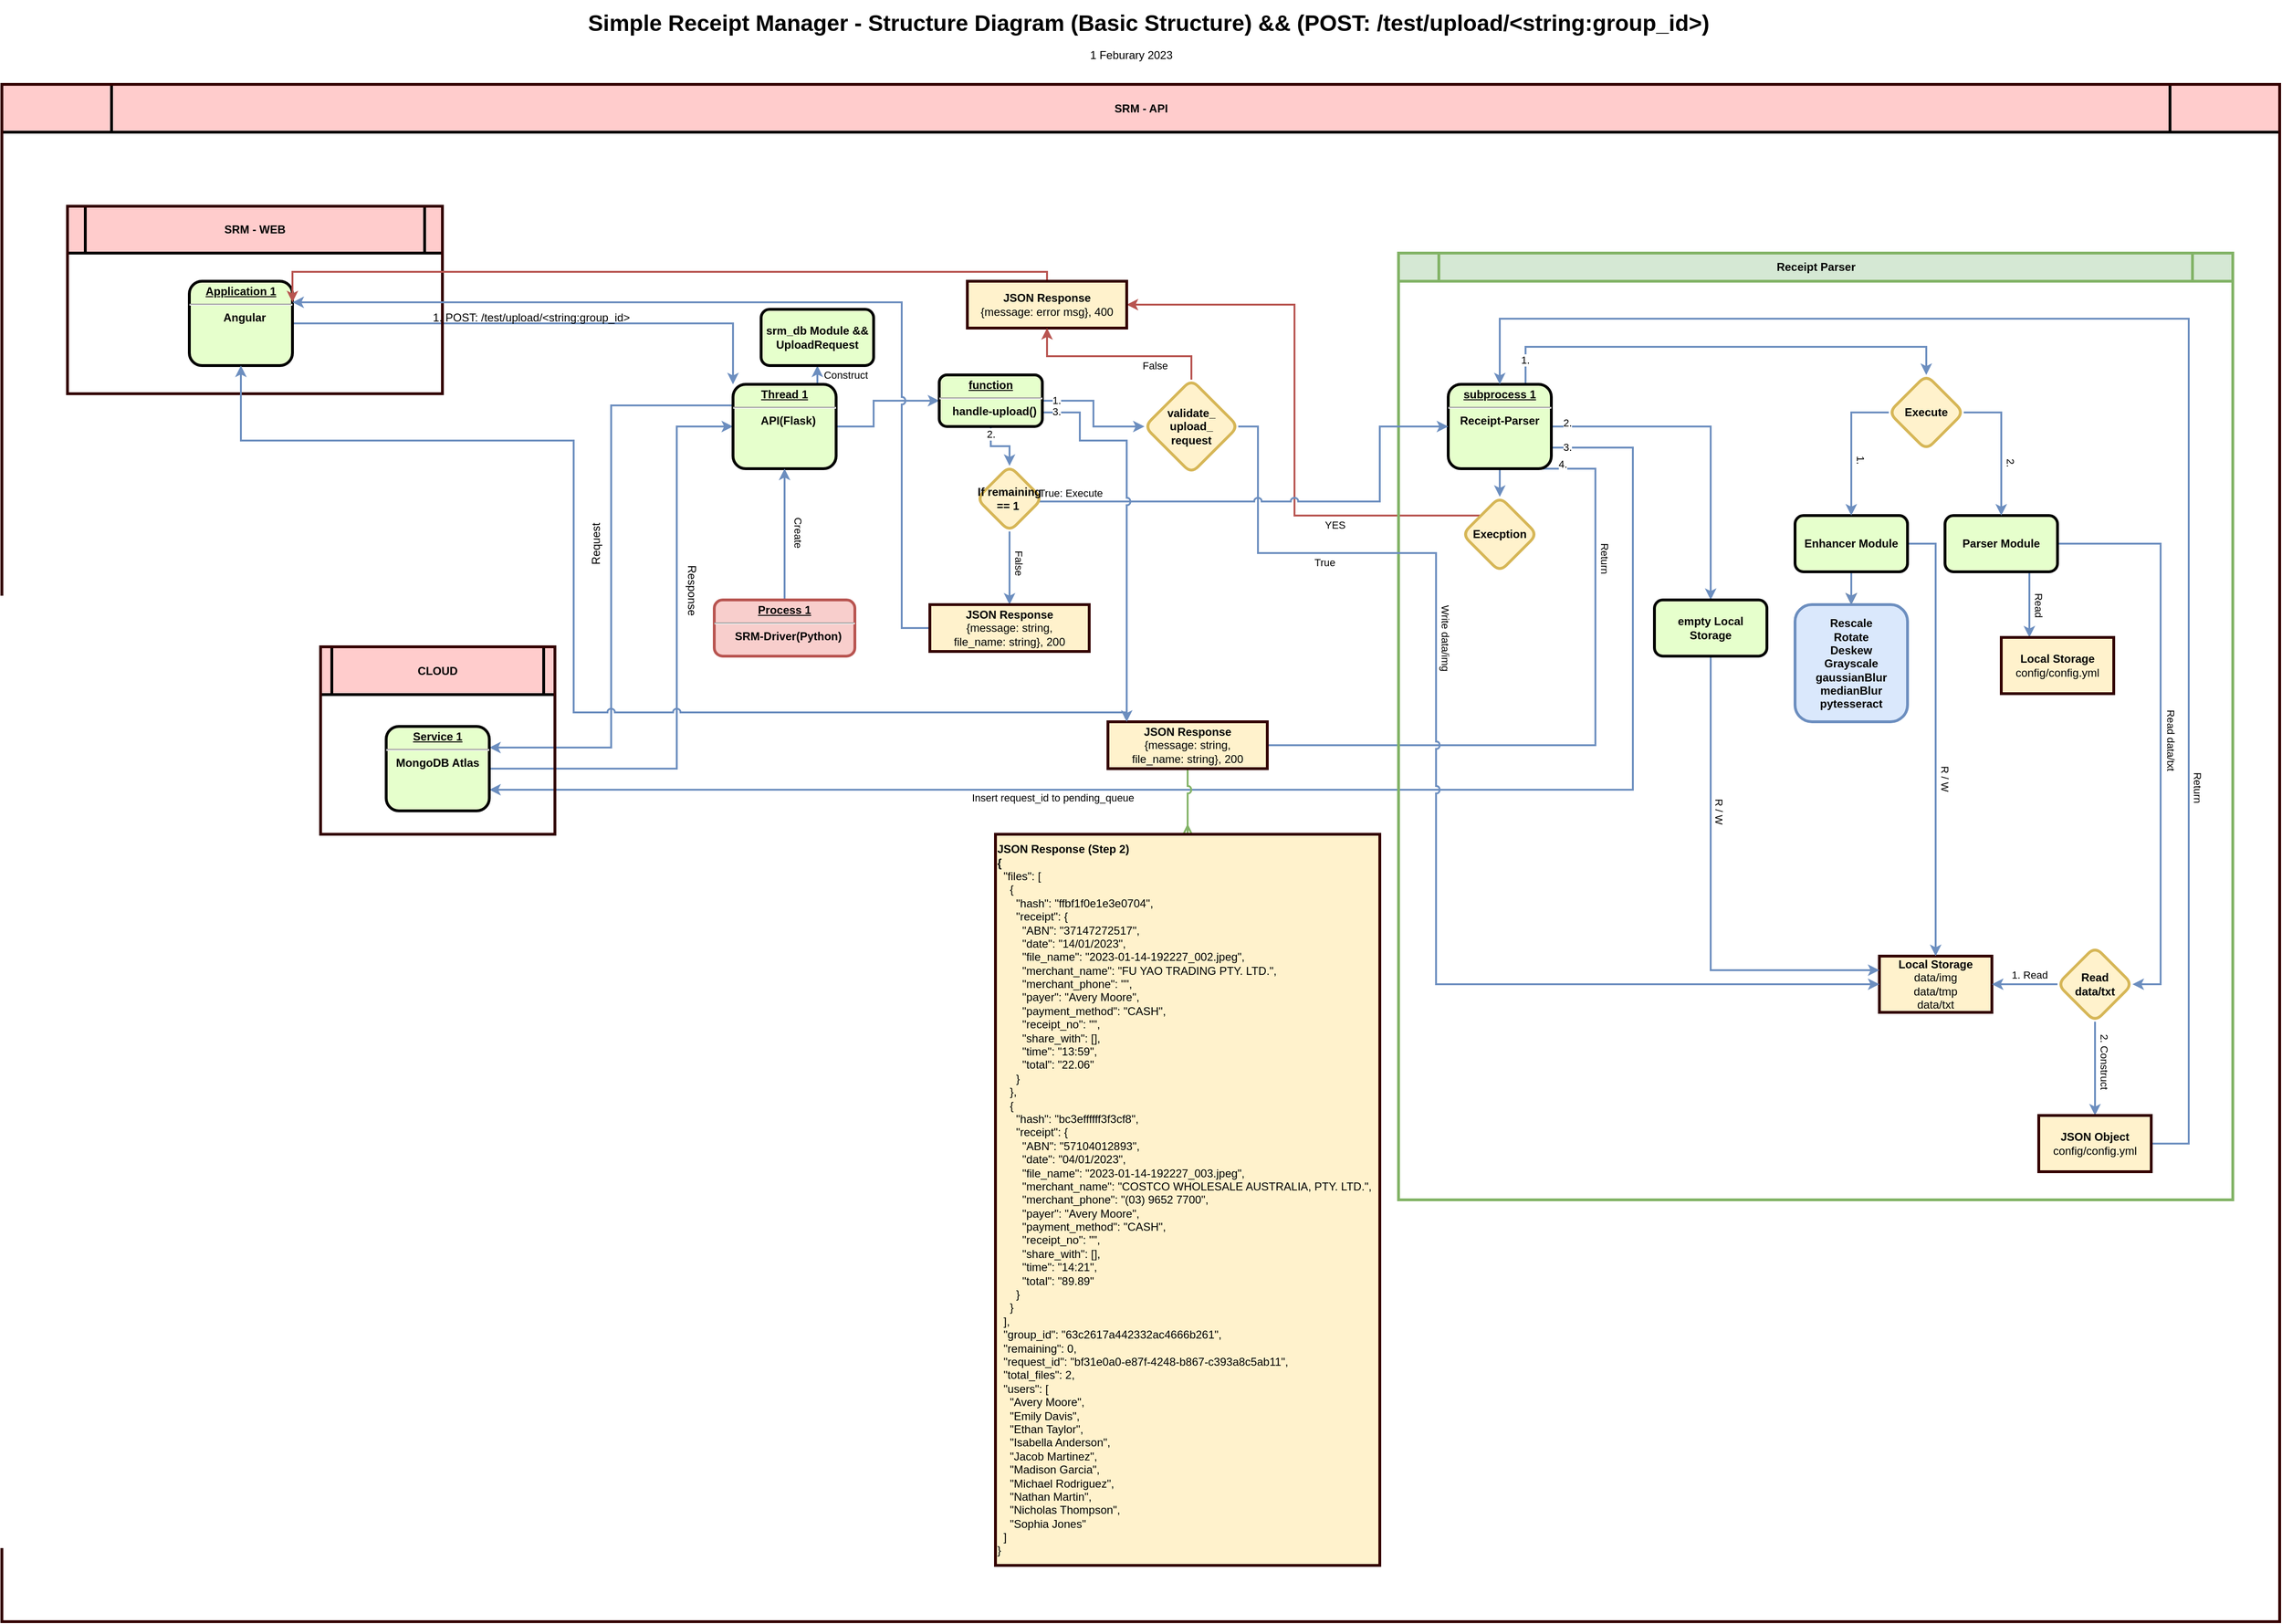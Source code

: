 <mxfile version="20.8.10" type="device"><diagram name="Page-1" id="c7558073-3199-34d8-9f00-42111426c3f3"><mxGraphModel dx="2532" dy="1099" grid="1" gridSize="10" guides="1" tooltips="1" connect="1" arrows="1" fold="1" page="1" pageScale="1" pageWidth="1169" pageHeight="827" background="none" math="0" shadow="0"><root><mxCell id="0"/><mxCell id="1" parent="0"/><mxCell id="5" value="SRM - WEB" style="shape=process;whiteSpace=wrap;align=center;verticalAlign=middle;size=0.048;fontStyle=1;strokeWidth=3;fillColor=#FFCCCC" parent="1" vertex="1"><mxGeometry x="20.0" y="390" width="400" height="50" as="geometry"/></mxCell><mxCell id="q2nOmO3v1_4yo8boh6Lj-98" value="SRM - API" style="shape=process;whiteSpace=wrap;align=center;verticalAlign=middle;size=0.048;fontStyle=1;strokeWidth=3;fillColor=#FFCCCC" parent="1" vertex="1"><mxGeometry x="-50" y="260" width="2430" height="51" as="geometry"/></mxCell><mxCell id="q2nOmO3v1_4yo8boh6Lj-163" style="edgeStyle=orthogonalEdgeStyle;rounded=0;orthogonalLoop=1;jettySize=auto;html=1;exitX=0;exitY=0.25;exitDx=0;exitDy=0;entryX=1;entryY=0.25;entryDx=0;entryDy=0;strokeWidth=2;endArrow=classic;endFill=1;fillColor=#dae8fc;strokeColor=#6c8ebf;" parent="1" source="q2nOmO3v1_4yo8boh6Lj-99" target="q2nOmO3v1_4yo8boh6Lj-113" edge="1"><mxGeometry relative="1" as="geometry"/></mxCell><mxCell id="q2nOmO3v1_4yo8boh6Lj-164" style="edgeStyle=orthogonalEdgeStyle;rounded=0;orthogonalLoop=1;jettySize=auto;html=1;entryX=1;entryY=0.5;entryDx=0;entryDy=0;strokeWidth=2;endArrow=none;endFill=0;startArrow=classic;startFill=1;fillColor=#dae8fc;strokeColor=#6c8ebf;" parent="1" source="q2nOmO3v1_4yo8boh6Lj-99" target="q2nOmO3v1_4yo8boh6Lj-113" edge="1"><mxGeometry relative="1" as="geometry"><Array as="points"><mxPoint x="670" y="625"/><mxPoint x="670" y="990"/></Array></mxGeometry></mxCell><mxCell id="CWNgoZiyaP6U-eQjeYsP-79" style="edgeStyle=orthogonalEdgeStyle;rounded=0;jumpStyle=arc;orthogonalLoop=1;jettySize=auto;html=1;entryX=0;entryY=0.5;entryDx=0;entryDy=0;strokeWidth=2;endArrow=classic;endFill=1;fillColor=#dae8fc;strokeColor=#6c8ebf;" parent="1" source="q2nOmO3v1_4yo8boh6Lj-99" target="CWNgoZiyaP6U-eQjeYsP-78" edge="1"><mxGeometry relative="1" as="geometry"><Array as="points"><mxPoint x="880" y="625"/><mxPoint x="880" y="598"/></Array></mxGeometry></mxCell><mxCell id="CWNgoZiyaP6U-eQjeYsP-92" style="edgeStyle=orthogonalEdgeStyle;rounded=0;jumpStyle=arc;orthogonalLoop=1;jettySize=auto;html=1;entryX=0.5;entryY=1;entryDx=0;entryDy=0;strokeWidth=2;endArrow=classic;endFill=1;fillColor=#dae8fc;strokeColor=#6c8ebf;" parent="1" source="q2nOmO3v1_4yo8boh6Lj-99" target="CWNgoZiyaP6U-eQjeYsP-91" edge="1"><mxGeometry relative="1" as="geometry"><Array as="points"><mxPoint x="820" y="560"/></Array></mxGeometry></mxCell><mxCell id="CWNgoZiyaP6U-eQjeYsP-93" value="Construct" style="edgeLabel;html=1;align=center;verticalAlign=middle;resizable=0;points=[];" parent="CWNgoZiyaP6U-eQjeYsP-92" vertex="1" connectable="0"><mxGeometry x="0.218" y="4" relative="1" as="geometry"><mxPoint x="34" y="2" as="offset"/></mxGeometry></mxCell><mxCell id="q2nOmO3v1_4yo8boh6Lj-99" value="&lt;p style=&quot;margin: 0px; margin-top: 4px; text-align: center; text-decoration: underline;&quot;&gt;&lt;strong&gt;Thread 1&lt;br&gt;&lt;/strong&gt;&lt;/p&gt;&lt;hr&gt;&lt;p style=&quot;margin: 0px; margin-left: 8px;&quot;&gt;API(Flask)&lt;/p&gt;" style="verticalAlign=middle;align=center;overflow=fill;fontSize=12;fontFamily=Helvetica;html=1;rounded=1;fontStyle=1;strokeWidth=3;fillColor=#E6FFCC" parent="1" vertex="1"><mxGeometry x="730" y="580" width="110" height="90" as="geometry"/></mxCell><mxCell id="q2nOmO3v1_4yo8boh6Lj-152" value="" style="edgeStyle=orthogonalEdgeStyle;rounded=0;orthogonalLoop=1;jettySize=auto;html=1;strokeWidth=2;endArrow=classic;endFill=1;fillColor=#dae8fc;strokeColor=#6c8ebf;" parent="1" source="q2nOmO3v1_4yo8boh6Lj-100" target="q2nOmO3v1_4yo8boh6Lj-151" edge="1"><mxGeometry relative="1" as="geometry"/></mxCell><mxCell id="q2nOmO3v1_4yo8boh6Lj-186" style="edgeStyle=orthogonalEdgeStyle;rounded=0;orthogonalLoop=1;jettySize=auto;html=1;exitX=0.75;exitY=0;exitDx=0;exitDy=0;strokeWidth=2;startArrow=none;startFill=0;endArrow=classic;endFill=1;fillColor=#dae8fc;strokeColor=#6c8ebf;" parent="1" source="q2nOmO3v1_4yo8boh6Lj-100" target="CWNgoZiyaP6U-eQjeYsP-10" edge="1"><mxGeometry relative="1" as="geometry"><Array as="points"><mxPoint x="1576" y="540"/><mxPoint x="2003" y="540"/></Array></mxGeometry></mxCell><mxCell id="q2nOmO3v1_4yo8boh6Lj-190" value="1." style="edgeLabel;html=1;align=center;verticalAlign=middle;resizable=0;points=[];rotation=90;" parent="q2nOmO3v1_4yo8boh6Lj-186" vertex="1" connectable="0"><mxGeometry x="0.012" y="-2" relative="1" as="geometry"><mxPoint x="146" y="118" as="offset"/></mxGeometry></mxCell><mxCell id="CWNgoZiyaP6U-eQjeYsP-65" value="1." style="edgeLabel;html=1;align=center;verticalAlign=middle;resizable=0;points=[];" parent="q2nOmO3v1_4yo8boh6Lj-186" vertex="1" connectable="0"><mxGeometry x="-0.895" y="1" relative="1" as="geometry"><mxPoint as="offset"/></mxGeometry></mxCell><mxCell id="CWNgoZiyaP6U-eQjeYsP-20" style="edgeStyle=orthogonalEdgeStyle;rounded=0;jumpStyle=arc;orthogonalLoop=1;jettySize=auto;html=1;entryX=0.5;entryY=0;entryDx=0;entryDy=0;strokeWidth=2;fillColor=#dae8fc;strokeColor=#6c8ebf;" parent="1" source="q2nOmO3v1_4yo8boh6Lj-100" target="q2nOmO3v1_4yo8boh6Lj-166" edge="1"><mxGeometry relative="1" as="geometry"/></mxCell><mxCell id="CWNgoZiyaP6U-eQjeYsP-64" value="2." style="edgeLabel;html=1;align=center;verticalAlign=middle;resizable=0;points=[];" parent="CWNgoZiyaP6U-eQjeYsP-20" vertex="1" connectable="0"><mxGeometry x="-0.901" y="4" relative="1" as="geometry"><mxPoint x="-1" as="offset"/></mxGeometry></mxCell><mxCell id="CWNgoZiyaP6U-eQjeYsP-61" style="edgeStyle=orthogonalEdgeStyle;rounded=0;jumpStyle=arc;orthogonalLoop=1;jettySize=auto;html=1;exitX=1;exitY=0.75;exitDx=0;exitDy=0;entryX=1;entryY=0.75;entryDx=0;entryDy=0;strokeWidth=2;fillColor=#dae8fc;strokeColor=#6c8ebf;" parent="1" source="q2nOmO3v1_4yo8boh6Lj-100" target="q2nOmO3v1_4yo8boh6Lj-113" edge="1"><mxGeometry relative="1" as="geometry"><Array as="points"><mxPoint x="1690" y="648"/><mxPoint x="1690" y="1013"/></Array></mxGeometry></mxCell><mxCell id="CWNgoZiyaP6U-eQjeYsP-62" value="Insert request_id to pending_queue" style="edgeLabel;html=1;align=center;verticalAlign=middle;resizable=0;points=[];" parent="CWNgoZiyaP6U-eQjeYsP-61" vertex="1" connectable="0"><mxGeometry x="0.157" y="1" relative="1" as="geometry"><mxPoint x="-104" y="7" as="offset"/></mxGeometry></mxCell><mxCell id="CWNgoZiyaP6U-eQjeYsP-63" value="3." style="edgeLabel;html=1;align=center;verticalAlign=middle;resizable=0;points=[];" parent="CWNgoZiyaP6U-eQjeYsP-61" vertex="1" connectable="0"><mxGeometry x="-0.987" y="2" relative="1" as="geometry"><mxPoint x="6" y="1" as="offset"/></mxGeometry></mxCell><mxCell id="CWNgoZiyaP6U-eQjeYsP-68" style="edgeStyle=orthogonalEdgeStyle;rounded=0;jumpStyle=arc;orthogonalLoop=1;jettySize=auto;html=1;exitX=0.75;exitY=1;exitDx=0;exitDy=0;entryX=1;entryY=0.5;entryDx=0;entryDy=0;strokeWidth=2;fillColor=#dae8fc;strokeColor=#6c8ebf;endArrow=none;endFill=0;" parent="1" source="q2nOmO3v1_4yo8boh6Lj-100" target="CWNgoZiyaP6U-eQjeYsP-67" edge="1"><mxGeometry relative="1" as="geometry"><Array as="points"><mxPoint x="1650" y="670"/><mxPoint x="1650" y="965"/></Array></mxGeometry></mxCell><mxCell id="CWNgoZiyaP6U-eQjeYsP-69" value="4." style="edgeLabel;html=1;align=center;verticalAlign=middle;resizable=0;points=[];" parent="CWNgoZiyaP6U-eQjeYsP-68" vertex="1" connectable="0"><mxGeometry x="-0.916" y="4" relative="1" as="geometry"><mxPoint x="9" y="-1" as="offset"/></mxGeometry></mxCell><mxCell id="CWNgoZiyaP6U-eQjeYsP-85" value="Return" style="edgeLabel;html=1;align=center;verticalAlign=middle;resizable=0;points=[];rotation=90;" parent="CWNgoZiyaP6U-eQjeYsP-68" vertex="1" connectable="0"><mxGeometry x="-0.529" y="-1" relative="1" as="geometry"><mxPoint x="11" as="offset"/></mxGeometry></mxCell><mxCell id="q2nOmO3v1_4yo8boh6Lj-100" value="&lt;p style=&quot;margin: 0px; margin-top: 4px; text-align: center; text-decoration: underline;&quot;&gt;&lt;strong&gt;subprocess 1&lt;br&gt;&lt;/strong&gt;&lt;/p&gt;&lt;hr&gt;Receipt-Parser&lt;p style=&quot;margin: 0px; margin-left: 8px;&quot;&gt;&lt;br&gt;&lt;/p&gt;" style="verticalAlign=middle;align=center;overflow=fill;fontSize=12;fontFamily=Helvetica;html=1;rounded=1;fontStyle=1;strokeWidth=3;fillColor=#E6FFCC" parent="1" vertex="1"><mxGeometry x="1493" y="580" width="110" height="90" as="geometry"/></mxCell><mxCell id="CWNgoZiyaP6U-eQjeYsP-48" style="edgeStyle=orthogonalEdgeStyle;rounded=0;jumpStyle=arc;orthogonalLoop=1;jettySize=auto;html=1;entryX=0.5;entryY=1;entryDx=0;entryDy=0;strokeWidth=2;fillColor=#dae8fc;strokeColor=#6c8ebf;" parent="1" source="q2nOmO3v1_4yo8boh6Lj-101" target="q2nOmO3v1_4yo8boh6Lj-99" edge="1"><mxGeometry relative="1" as="geometry"/></mxCell><mxCell id="CWNgoZiyaP6U-eQjeYsP-49" value="Create" style="edgeLabel;html=1;align=center;verticalAlign=middle;resizable=0;points=[];rotation=90;" parent="CWNgoZiyaP6U-eQjeYsP-48" vertex="1" connectable="0"><mxGeometry x="0.104" y="-3" relative="1" as="geometry"><mxPoint x="12" y="5" as="offset"/></mxGeometry></mxCell><mxCell id="q2nOmO3v1_4yo8boh6Lj-101" value="&lt;p style=&quot;margin: 0px; margin-top: 4px; text-align: center; text-decoration: underline;&quot;&gt;&lt;strong&gt;Process 1&lt;br&gt;&lt;/strong&gt;&lt;/p&gt;&lt;hr&gt;&lt;p style=&quot;margin: 0px; margin-left: 8px;&quot;&gt;SRM-&lt;span style=&quot;background-color: initial;&quot;&gt;Driver(Python)&lt;/span&gt;&lt;/p&gt;" style="verticalAlign=middle;align=center;overflow=fill;fontSize=12;fontFamily=Helvetica;html=1;rounded=1;fontStyle=1;strokeWidth=3;fillColor=#f8cecc;strokeColor=#b85450;" parent="1" vertex="1"><mxGeometry x="710" y="810" width="150" height="60" as="geometry"/></mxCell><mxCell id="q2nOmO3v1_4yo8boh6Lj-111" value="CLOUD" style="shape=process;whiteSpace=wrap;align=center;verticalAlign=middle;size=0.048;fontStyle=1;strokeWidth=3;fillColor=#FFCCCC" parent="1" vertex="1"><mxGeometry x="290" y="860" width="250" height="51" as="geometry"/></mxCell><mxCell id="q2nOmO3v1_4yo8boh6Lj-113" value="&lt;p style=&quot;margin: 0px; margin-top: 4px; text-align: center; text-decoration: underline;&quot;&gt;&lt;strong&gt;Service 1&lt;br&gt;&lt;/strong&gt;&lt;/p&gt;&lt;hr&gt;MongoDB Atlas&lt;p style=&quot;margin: 0px; margin-left: 8px;&quot;&gt;&lt;br&gt;&lt;/p&gt;" style="verticalAlign=middle;align=center;overflow=fill;fontSize=12;fontFamily=Helvetica;html=1;rounded=1;fontStyle=1;strokeWidth=3;fillColor=#E6FFCC" parent="1" vertex="1"><mxGeometry x="360" y="945" width="110" height="90" as="geometry"/></mxCell><mxCell id="q2nOmO3v1_4yo8boh6Lj-120" value="Request" style="text;spacingTop=-5;align=center;rotation=-90;" parent="1" vertex="1"><mxGeometry x="570" y="740.0" width="30" height="20" as="geometry"/></mxCell><mxCell id="q2nOmO3v1_4yo8boh6Lj-121" value="Response" style="text;spacingTop=-5;align=center;rotation=90;" parent="1" vertex="1"><mxGeometry x="670" y="790.0" width="30" height="20" as="geometry"/></mxCell><mxCell id="q2nOmO3v1_4yo8boh6Lj-128" value="Local Storage&lt;br&gt;&lt;span style=&quot;font-weight: normal;&quot;&gt;data/img&lt;br&gt;data/tmp&lt;br&gt;data/txt&lt;/span&gt;" style="whiteSpace=wrap;html=1;fillColor=#fff2cc;rounded=0;fontStyle=1;strokeWidth=3;strokeColor=#330000;" parent="1" vertex="1"><mxGeometry x="1953" y="1190" width="120" height="60" as="geometry"/></mxCell><mxCell id="q2nOmO3v1_4yo8boh6Lj-132" style="edgeStyle=orthogonalEdgeStyle;rounded=0;orthogonalLoop=1;jettySize=auto;html=1;entryX=0;entryY=0;entryDx=0;entryDy=0;strokeWidth=2;fillColor=#dae8fc;strokeColor=#6c8ebf;" parent="1" source="q2nOmO3v1_4yo8boh6Lj-131" target="q2nOmO3v1_4yo8boh6Lj-99" edge="1"><mxGeometry relative="1" as="geometry"><Array as="points"><mxPoint x="730" y="515"/></Array></mxGeometry></mxCell><mxCell id="q2nOmO3v1_4yo8boh6Lj-131" value="&lt;p style=&quot;margin: 0px; margin-top: 4px; text-align: center; text-decoration: underline;&quot;&gt;&lt;strong&gt;Application 1&lt;br&gt;&lt;/strong&gt;&lt;/p&gt;&lt;hr&gt;&lt;p style=&quot;margin: 0px; margin-left: 8px;&quot;&gt;Angular&lt;/p&gt;" style="verticalAlign=middle;align=center;overflow=fill;fontSize=12;fontFamily=Helvetica;html=1;rounded=1;fontStyle=1;strokeWidth=3;fillColor=#E6FFCC" parent="1" vertex="1"><mxGeometry x="150" y="470" width="110" height="90" as="geometry"/></mxCell><mxCell id="q2nOmO3v1_4yo8boh6Lj-140" value="" style="rounded=0;whiteSpace=wrap;html=1;strokeColor=#330000;strokeWidth=3;fillColor=none;" parent="1" vertex="1"><mxGeometry x="20" y="390" width="400" height="200" as="geometry"/></mxCell><mxCell id="q2nOmO3v1_4yo8boh6Lj-141" value="" style="rounded=0;whiteSpace=wrap;html=1;strokeColor=#330000;strokeWidth=3;fillColor=none;" parent="1" vertex="1"><mxGeometry x="-50" y="260" width="2430" height="1640" as="geometry"/></mxCell><mxCell id="q2nOmO3v1_4yo8boh6Lj-142" value="" style="rounded=0;whiteSpace=wrap;html=1;strokeColor=#330000;strokeWidth=3;fillColor=none;" parent="1" vertex="1"><mxGeometry x="290" y="860" width="250" height="200" as="geometry"/></mxCell><mxCell id="q2nOmO3v1_4yo8boh6Lj-143" value="Simple Receipt Manager - Structure Diagram (Basic Structure) &amp;amp;&amp;amp; (POST: /test/upload/&amp;lt;string:group_id&amp;gt;)" style="text;strokeColor=none;fillColor=none;html=1;fontSize=24;fontStyle=1;verticalAlign=middle;align=center;rounded=0;strokeWidth=3;" parent="1" vertex="1"><mxGeometry x="520" y="170" width="1305" height="50" as="geometry"/></mxCell><mxCell id="q2nOmO3v1_4yo8boh6Lj-144" value="1 Feburary 2023" style="text;spacingTop=-5;align=center;rotation=0;" parent="1" vertex="1"><mxGeometry x="1050" y="220" width="210" height="20" as="geometry"/></mxCell><mxCell id="q2nOmO3v1_4yo8boh6Lj-146" value="1. POST: /test/upload/&lt;string:group_id&gt;" style="text;spacingTop=-5;align=center" parent="1" vertex="1"><mxGeometry x="500" y="500.0" width="30" height="20" as="geometry"/></mxCell><mxCell id="CWNgoZiyaP6U-eQjeYsP-24" style="edgeStyle=orthogonalEdgeStyle;rounded=0;jumpStyle=arc;orthogonalLoop=1;jettySize=auto;html=1;exitX=0;exitY=0;exitDx=0;exitDy=0;entryX=1;entryY=0.5;entryDx=0;entryDy=0;strokeWidth=2;fillColor=#f8cecc;strokeColor=#b85450;" parent="1" source="q2nOmO3v1_4yo8boh6Lj-151" target="CWNgoZiyaP6U-eQjeYsP-23" edge="1"><mxGeometry relative="1" as="geometry"/></mxCell><mxCell id="CWNgoZiyaP6U-eQjeYsP-25" value="YES" style="edgeLabel;html=1;align=center;verticalAlign=middle;resizable=0;points=[];rotation=0;" parent="CWNgoZiyaP6U-eQjeYsP-24" vertex="1" connectable="0"><mxGeometry x="-0.667" y="-2" relative="1" as="geometry"><mxPoint x="-56" y="12" as="offset"/></mxGeometry></mxCell><mxCell id="q2nOmO3v1_4yo8boh6Lj-151" value="Execption" style="rhombus;whiteSpace=wrap;html=1;fillColor=#fff2cc;rounded=1;fontStyle=1;strokeWidth=3;strokeColor=#d6b656;" parent="1" vertex="1"><mxGeometry x="1508" y="700" width="80" height="80" as="geometry"/></mxCell><mxCell id="CWNgoZiyaP6U-eQjeYsP-59" style="edgeStyle=orthogonalEdgeStyle;rounded=0;jumpStyle=arc;orthogonalLoop=1;jettySize=auto;html=1;entryX=0;entryY=0.25;entryDx=0;entryDy=0;strokeWidth=2;fillColor=#dae8fc;strokeColor=#6c8ebf;" parent="1" source="q2nOmO3v1_4yo8boh6Lj-166" target="q2nOmO3v1_4yo8boh6Lj-128" edge="1"><mxGeometry relative="1" as="geometry"><Array as="points"><mxPoint x="1773" y="1205"/></Array></mxGeometry></mxCell><mxCell id="q2nOmO3v1_4yo8boh6Lj-166" value="empty Local Storage" style="whiteSpace=wrap;html=1;fillColor=#E6FFCC;rounded=1;fontStyle=1;strokeWidth=3;" parent="1" vertex="1"><mxGeometry x="1713" y="810" width="120" height="60" as="geometry"/></mxCell><mxCell id="q2nOmO3v1_4yo8boh6Lj-180" value="" style="edgeStyle=orthogonalEdgeStyle;rounded=0;orthogonalLoop=1;jettySize=auto;html=1;strokeWidth=2;startArrow=none;startFill=0;endArrow=classic;endFill=1;" parent="1" source="q2nOmO3v1_4yo8boh6Lj-175" target="q2nOmO3v1_4yo8boh6Lj-179" edge="1"><mxGeometry relative="1" as="geometry"/></mxCell><mxCell id="q2nOmO3v1_4yo8boh6Lj-203" value="" style="edgeStyle=orthogonalEdgeStyle;rounded=0;orthogonalLoop=1;jettySize=auto;html=1;strokeWidth=2;startArrow=none;startFill=0;endArrow=classic;endFill=1;fillColor=#dae8fc;strokeColor=#6c8ebf;" parent="1" source="q2nOmO3v1_4yo8boh6Lj-175" target="q2nOmO3v1_4yo8boh6Lj-179" edge="1"><mxGeometry relative="1" as="geometry"/></mxCell><mxCell id="XpoE5LcMATDROXl87Rio-6" style="edgeStyle=orthogonalEdgeStyle;rounded=0;orthogonalLoop=1;jettySize=auto;html=1;exitX=1;exitY=0.5;exitDx=0;exitDy=0;entryX=0.5;entryY=0;entryDx=0;entryDy=0;strokeWidth=2;fillColor=#dae8fc;strokeColor=#6c8ebf;" parent="1" source="q2nOmO3v1_4yo8boh6Lj-175" target="q2nOmO3v1_4yo8boh6Lj-128" edge="1"><mxGeometry relative="1" as="geometry"/></mxCell><mxCell id="q2nOmO3v1_4yo8boh6Lj-175" value="Enhancer Module" style="whiteSpace=wrap;html=1;fillColor=#E6FFCC;rounded=1;fontStyle=1;strokeWidth=3;" parent="1" vertex="1"><mxGeometry x="1863" y="720" width="120" height="60" as="geometry"/></mxCell><mxCell id="q2nOmO3v1_4yo8boh6Lj-179" value="Rescale&lt;br&gt;Rotate&lt;br&gt;Deskew&lt;br&gt;Grayscale&lt;br&gt;gaussianBlur&lt;br&gt;medianBlur&lt;br&gt;pytesseract" style="whiteSpace=wrap;html=1;fillColor=#dae8fc;rounded=1;fontStyle=1;strokeWidth=3;strokeColor=#6c8ebf;" parent="1" vertex="1"><mxGeometry x="1863" y="815" width="120" height="125" as="geometry"/></mxCell><mxCell id="q2nOmO3v1_4yo8boh6Lj-197" style="edgeStyle=orthogonalEdgeStyle;rounded=0;orthogonalLoop=1;jettySize=auto;html=1;exitX=0.75;exitY=1;exitDx=0;exitDy=0;entryX=0.25;entryY=0;entryDx=0;entryDy=0;strokeWidth=2;startArrow=none;startFill=0;endArrow=classic;endFill=1;fillColor=#dae8fc;strokeColor=#6c8ebf;" parent="1" source="q2nOmO3v1_4yo8boh6Lj-183" target="q2nOmO3v1_4yo8boh6Lj-193" edge="1"><mxGeometry relative="1" as="geometry"/></mxCell><mxCell id="q2nOmO3v1_4yo8boh6Lj-198" value="Read" style="edgeLabel;html=1;align=center;verticalAlign=middle;resizable=0;points=[];rotation=90;" parent="q2nOmO3v1_4yo8boh6Lj-197" vertex="1" connectable="0"><mxGeometry x="-0.058" relative="1" as="geometry"><mxPoint x="10" y="2" as="offset"/></mxGeometry></mxCell><mxCell id="XpoE5LcMATDROXl87Rio-7" style="edgeStyle=orthogonalEdgeStyle;rounded=0;orthogonalLoop=1;jettySize=auto;html=1;entryX=1;entryY=0.5;entryDx=0;entryDy=0;strokeWidth=2;fillColor=#dae8fc;strokeColor=#6c8ebf;" parent="1" source="q2nOmO3v1_4yo8boh6Lj-183" target="CWNgoZiyaP6U-eQjeYsP-6" edge="1"><mxGeometry relative="1" as="geometry"><Array as="points"><mxPoint x="2253" y="750"/><mxPoint x="2253" y="1220"/></Array></mxGeometry></mxCell><mxCell id="q2nOmO3v1_4yo8boh6Lj-183" value="Parser Module" style="whiteSpace=wrap;html=1;fillColor=#E6FFCC;rounded=1;fontStyle=1;strokeWidth=3;" parent="1" vertex="1"><mxGeometry x="2023" y="720" width="120" height="60" as="geometry"/></mxCell><mxCell id="q2nOmO3v1_4yo8boh6Lj-192" value="Receipt Parser" style="shape=process;whiteSpace=wrap;align=center;verticalAlign=middle;size=0.048;fontStyle=1;strokeWidth=3;fillColor=#d5e8d4;strokeColor=#82b366;" parent="1" vertex="1"><mxGeometry x="1440" y="440" width="890" height="30" as="geometry"/></mxCell><mxCell id="q2nOmO3v1_4yo8boh6Lj-193" value="Local Storage&lt;br&gt;&lt;span style=&quot;font-weight: 400;&quot;&gt;config/config.yml&lt;/span&gt;" style="whiteSpace=wrap;html=1;fillColor=#fff2cc;rounded=0;fontStyle=1;strokeWidth=3;strokeColor=#330000;" parent="1" vertex="1"><mxGeometry x="2083" y="850" width="120" height="60" as="geometry"/></mxCell><mxCell id="q2nOmO3v1_4yo8boh6Lj-201" value="R / W" style="edgeLabel;html=1;align=center;verticalAlign=middle;resizable=0;points=[];rotation=90;" parent="1" vertex="1" connectable="0"><mxGeometry x="2023" y="1000" as="geometry"/></mxCell><mxCell id="q2nOmO3v1_4yo8boh6Lj-204" value="" style="rounded=0;whiteSpace=wrap;html=1;strokeColor=#82b366;strokeWidth=3;fillColor=none;" parent="1" vertex="1"><mxGeometry x="1440" y="440" width="890" height="1010" as="geometry"/></mxCell><mxCell id="XpoE5LcMATDROXl87Rio-8" value="Read data/txt" style="edgeLabel;html=1;align=center;verticalAlign=middle;resizable=0;points=[];rotation=90;" parent="1" vertex="1" connectable="0"><mxGeometry x="2263" y="967" as="geometry"><mxPoint x="-8" y="-1.0" as="offset"/></mxGeometry></mxCell><mxCell id="CWNgoZiyaP6U-eQjeYsP-7" style="edgeStyle=orthogonalEdgeStyle;rounded=0;orthogonalLoop=1;jettySize=auto;html=1;entryX=1;entryY=0.5;entryDx=0;entryDy=0;fillColor=#dae8fc;strokeColor=#6c8ebf;strokeWidth=2;" parent="1" source="CWNgoZiyaP6U-eQjeYsP-6" target="q2nOmO3v1_4yo8boh6Lj-128" edge="1"><mxGeometry relative="1" as="geometry"/></mxCell><mxCell id="CWNgoZiyaP6U-eQjeYsP-8" value="1. Read" style="edgeLabel;html=1;align=center;verticalAlign=middle;resizable=0;points=[];" parent="CWNgoZiyaP6U-eQjeYsP-7" vertex="1" connectable="0"><mxGeometry x="0.071" y="-2" relative="1" as="geometry"><mxPoint x="7" y="-8" as="offset"/></mxGeometry></mxCell><mxCell id="CWNgoZiyaP6U-eQjeYsP-15" style="edgeStyle=orthogonalEdgeStyle;rounded=0;jumpStyle=arc;orthogonalLoop=1;jettySize=auto;html=1;entryX=0.5;entryY=0;entryDx=0;entryDy=0;strokeWidth=2;fillColor=#dae8fc;strokeColor=#6c8ebf;" parent="1" source="CWNgoZiyaP6U-eQjeYsP-6" target="CWNgoZiyaP6U-eQjeYsP-14" edge="1"><mxGeometry relative="1" as="geometry"/></mxCell><mxCell id="CWNgoZiyaP6U-eQjeYsP-6" value="Read&lt;br&gt;data/txt" style="rhombus;whiteSpace=wrap;html=1;fillColor=#fff2cc;rounded=1;fontStyle=1;strokeWidth=3;strokeColor=#d6b656;" parent="1" vertex="1"><mxGeometry x="2143" y="1180" width="80" height="80" as="geometry"/></mxCell><mxCell id="CWNgoZiyaP6U-eQjeYsP-11" style="edgeStyle=orthogonalEdgeStyle;rounded=0;jumpStyle=arc;orthogonalLoop=1;jettySize=auto;html=1;entryX=0.5;entryY=0;entryDx=0;entryDy=0;strokeWidth=2;fillColor=#dae8fc;strokeColor=#6c8ebf;" parent="1" source="CWNgoZiyaP6U-eQjeYsP-10" target="q2nOmO3v1_4yo8boh6Lj-175" edge="1"><mxGeometry relative="1" as="geometry"><Array as="points"><mxPoint x="1923" y="610"/></Array></mxGeometry></mxCell><mxCell id="CWNgoZiyaP6U-eQjeYsP-12" style="edgeStyle=orthogonalEdgeStyle;rounded=0;jumpStyle=arc;orthogonalLoop=1;jettySize=auto;html=1;exitX=1;exitY=0.5;exitDx=0;exitDy=0;strokeWidth=2;fillColor=#dae8fc;strokeColor=#6c8ebf;" parent="1" source="CWNgoZiyaP6U-eQjeYsP-10" target="q2nOmO3v1_4yo8boh6Lj-183" edge="1"><mxGeometry relative="1" as="geometry"/></mxCell><mxCell id="CWNgoZiyaP6U-eQjeYsP-10" value="Execute" style="rhombus;whiteSpace=wrap;html=1;fillColor=#fff2cc;rounded=1;fontStyle=1;strokeWidth=3;strokeColor=#d6b656;" parent="1" vertex="1"><mxGeometry x="1963" y="570" width="80" height="80" as="geometry"/></mxCell><mxCell id="CWNgoZiyaP6U-eQjeYsP-13" value="2." style="edgeLabel;html=1;align=center;verticalAlign=middle;resizable=0;points=[];rotation=90;" parent="1" vertex="1" connectable="0"><mxGeometry x="2093" y="665" as="geometry"><mxPoint x="-2" y="-1.225e-16" as="offset"/></mxGeometry></mxCell><mxCell id="CWNgoZiyaP6U-eQjeYsP-17" style="edgeStyle=orthogonalEdgeStyle;rounded=0;jumpStyle=arc;orthogonalLoop=1;jettySize=auto;html=1;entryX=0.5;entryY=0;entryDx=0;entryDy=0;strokeWidth=2;fillColor=#dae8fc;strokeColor=#6c8ebf;" parent="1" source="CWNgoZiyaP6U-eQjeYsP-14" target="q2nOmO3v1_4yo8boh6Lj-100" edge="1"><mxGeometry relative="1" as="geometry"><Array as="points"><mxPoint x="2283" y="1390"/><mxPoint x="2283" y="510"/><mxPoint x="1548" y="510"/></Array></mxGeometry></mxCell><mxCell id="CWNgoZiyaP6U-eQjeYsP-18" value="Return" style="edgeLabel;html=1;align=center;verticalAlign=middle;resizable=0;points=[];rotation=90;" parent="CWNgoZiyaP6U-eQjeYsP-17" vertex="1" connectable="0"><mxGeometry x="-0.515" y="-3" relative="1" as="geometry"><mxPoint x="7" y="-2" as="offset"/></mxGeometry></mxCell><mxCell id="CWNgoZiyaP6U-eQjeYsP-14" value="JSON Object&lt;br&gt;&lt;span style=&quot;font-weight: 400;&quot;&gt;config/config.yml&lt;/span&gt;" style="whiteSpace=wrap;html=1;fillColor=#fff2cc;rounded=0;fontStyle=1;strokeWidth=3;strokeColor=#330000;" parent="1" vertex="1"><mxGeometry x="2123" y="1360" width="120" height="60" as="geometry"/></mxCell><mxCell id="CWNgoZiyaP6U-eQjeYsP-16" value="2. Construct" style="edgeLabel;html=1;align=center;verticalAlign=middle;resizable=0;points=[];rotation=90;" parent="1" vertex="1" connectable="0"><mxGeometry x="2203" y="1300" as="geometry"><mxPoint x="2.0" y="10" as="offset"/></mxGeometry></mxCell><mxCell id="CWNgoZiyaP6U-eQjeYsP-43" style="edgeStyle=orthogonalEdgeStyle;rounded=0;jumpStyle=arc;orthogonalLoop=1;jettySize=auto;html=1;strokeWidth=2;fillColor=#f8cecc;strokeColor=#b85450;entryX=1;entryY=0.25;entryDx=0;entryDy=0;" parent="1" source="CWNgoZiyaP6U-eQjeYsP-23" target="q2nOmO3v1_4yo8boh6Lj-131" edge="1"><mxGeometry relative="1" as="geometry"><Array as="points"><mxPoint x="1065" y="460"/><mxPoint x="260" y="460"/></Array></mxGeometry></mxCell><mxCell id="CWNgoZiyaP6U-eQjeYsP-23" value="JSON Response&lt;br&gt;&lt;span style=&quot;font-weight: normal;&quot;&gt;{message: error msg}, 400&lt;/span&gt;" style="whiteSpace=wrap;html=1;fillColor=#fff2cc;rounded=0;fontStyle=1;strokeWidth=3;strokeColor=#330000;" parent="1" vertex="1"><mxGeometry x="980" y="470" width="170" height="50" as="geometry"/></mxCell><mxCell id="CWNgoZiyaP6U-eQjeYsP-36" style="edgeStyle=orthogonalEdgeStyle;rounded=0;jumpStyle=arc;orthogonalLoop=1;jettySize=auto;html=1;strokeWidth=2;exitX=0.5;exitY=0;exitDx=0;exitDy=0;fillColor=#f8cecc;strokeColor=#b85450;entryX=0.5;entryY=1;entryDx=0;entryDy=0;" parent="1" source="CWNgoZiyaP6U-eQjeYsP-34" target="CWNgoZiyaP6U-eQjeYsP-23" edge="1"><mxGeometry relative="1" as="geometry"><Array as="points"><mxPoint x="1219" y="550"/><mxPoint x="1065" y="550"/></Array></mxGeometry></mxCell><mxCell id="CWNgoZiyaP6U-eQjeYsP-37" value="False" style="edgeLabel;html=1;align=center;verticalAlign=middle;resizable=0;points=[];rotation=0;" parent="CWNgoZiyaP6U-eQjeYsP-36" vertex="1" connectable="0"><mxGeometry x="-0.499" y="1" relative="1" as="geometry"><mxPoint x="-12" y="9" as="offset"/></mxGeometry></mxCell><mxCell id="CWNgoZiyaP6U-eQjeYsP-38" style="edgeStyle=orthogonalEdgeStyle;rounded=0;jumpStyle=arc;orthogonalLoop=1;jettySize=auto;html=1;entryX=0;entryY=0.5;entryDx=0;entryDy=0;strokeWidth=2;fillColor=#dae8fc;strokeColor=#6c8ebf;" parent="1" source="CWNgoZiyaP6U-eQjeYsP-34" target="q2nOmO3v1_4yo8boh6Lj-128" edge="1"><mxGeometry relative="1" as="geometry"><Array as="points"><mxPoint x="1290" y="625"/><mxPoint x="1290" y="760"/><mxPoint x="1480" y="760"/><mxPoint x="1480" y="1220"/></Array></mxGeometry></mxCell><mxCell id="CWNgoZiyaP6U-eQjeYsP-39" value="Write data/img" style="edgeLabel;html=1;align=center;verticalAlign=middle;resizable=0;points=[];rotation=90;" parent="CWNgoZiyaP6U-eQjeYsP-38" vertex="1" connectable="0"><mxGeometry x="-0.292" y="3" relative="1" as="geometry"><mxPoint x="7" y="-17" as="offset"/></mxGeometry></mxCell><mxCell id="CWNgoZiyaP6U-eQjeYsP-41" value="True" style="edgeLabel;html=1;align=center;verticalAlign=middle;resizable=0;points=[];" parent="CWNgoZiyaP6U-eQjeYsP-38" vertex="1" connectable="0"><mxGeometry x="-0.878" y="5" relative="1" as="geometry"><mxPoint x="66" y="88" as="offset"/></mxGeometry></mxCell><mxCell id="CWNgoZiyaP6U-eQjeYsP-34" value="validate_&lt;br&gt;upload_&lt;br&gt;request" style="rhombus;whiteSpace=wrap;html=1;fillColor=#fff2cc;rounded=1;fontStyle=1;strokeWidth=3;strokeColor=#d6b656;" parent="1" vertex="1"><mxGeometry x="1169" y="575" width="100" height="100" as="geometry"/></mxCell><mxCell id="CWNgoZiyaP6U-eQjeYsP-50" style="edgeStyle=orthogonalEdgeStyle;rounded=0;jumpStyle=arc;orthogonalLoop=1;jettySize=auto;html=1;strokeWidth=2;fillColor=#dae8fc;strokeColor=#6c8ebf;" parent="1" source="CWNgoZiyaP6U-eQjeYsP-45" target="q2nOmO3v1_4yo8boh6Lj-100" edge="1"><mxGeometry relative="1" as="geometry"><Array as="points"><mxPoint x="1420" y="705"/><mxPoint x="1420" y="625"/></Array></mxGeometry></mxCell><mxCell id="CWNgoZiyaP6U-eQjeYsP-51" value="True: Execute" style="edgeLabel;html=1;align=center;verticalAlign=middle;resizable=0;points=[];" parent="CWNgoZiyaP6U-eQjeYsP-50" vertex="1" connectable="0"><mxGeometry x="-0.671" y="-3" relative="1" as="geometry"><mxPoint x="-52" y="-12" as="offset"/></mxGeometry></mxCell><mxCell id="CWNgoZiyaP6U-eQjeYsP-53" style="edgeStyle=orthogonalEdgeStyle;rounded=0;jumpStyle=arc;orthogonalLoop=1;jettySize=auto;html=1;strokeWidth=2;fillColor=#dae8fc;strokeColor=#6c8ebf;" parent="1" source="CWNgoZiyaP6U-eQjeYsP-45" target="CWNgoZiyaP6U-eQjeYsP-52" edge="1"><mxGeometry relative="1" as="geometry"/></mxCell><mxCell id="CWNgoZiyaP6U-eQjeYsP-45" value="If remaining == 1&amp;nbsp;" style="rhombus;whiteSpace=wrap;html=1;fillColor=#fff2cc;rounded=1;fontStyle=1;strokeWidth=3;strokeColor=#d6b656;" parent="1" vertex="1"><mxGeometry x="990" y="667" width="70" height="70" as="geometry"/></mxCell><mxCell id="CWNgoZiyaP6U-eQjeYsP-57" style="edgeStyle=orthogonalEdgeStyle;rounded=0;jumpStyle=arc;orthogonalLoop=1;jettySize=auto;html=1;entryX=1;entryY=0.25;entryDx=0;entryDy=0;strokeWidth=2;fillColor=#dae8fc;strokeColor=#6c8ebf;" parent="1" source="CWNgoZiyaP6U-eQjeYsP-52" target="q2nOmO3v1_4yo8boh6Lj-131" edge="1"><mxGeometry relative="1" as="geometry"><Array as="points"><mxPoint x="910" y="840"/><mxPoint x="910" y="493"/></Array></mxGeometry></mxCell><mxCell id="CWNgoZiyaP6U-eQjeYsP-52" value="JSON Response&lt;br&gt;&lt;span style=&quot;font-weight: normal;&quot;&gt;{message: string,&lt;br&gt;file_name: string}, 200&lt;/span&gt;" style="whiteSpace=wrap;html=1;fillColor=#fff2cc;rounded=0;fontStyle=1;strokeWidth=3;strokeColor=#330000;" parent="1" vertex="1"><mxGeometry x="940" y="815" width="170" height="50" as="geometry"/></mxCell><mxCell id="CWNgoZiyaP6U-eQjeYsP-54" value="False" style="edgeLabel;html=1;align=center;verticalAlign=middle;resizable=0;points=[];rotation=90;" parent="1" vertex="1" connectable="0"><mxGeometry x="1035" y="770" as="geometry"/></mxCell><mxCell id="CWNgoZiyaP6U-eQjeYsP-60" value="R / W" style="edgeLabel;html=1;align=center;verticalAlign=middle;resizable=0;points=[];rotation=90;" parent="1" vertex="1" connectable="0"><mxGeometry x="1782" y="1035" as="geometry"/></mxCell><mxCell id="CWNgoZiyaP6U-eQjeYsP-73" style="edgeStyle=orthogonalEdgeStyle;rounded=0;jumpStyle=arc;orthogonalLoop=1;jettySize=auto;html=1;strokeWidth=2;fillColor=#d5e8d4;strokeColor=#82b366;endArrow=ERmany;endFill=0;" parent="1" source="CWNgoZiyaP6U-eQjeYsP-67" target="CWNgoZiyaP6U-eQjeYsP-72" edge="1"><mxGeometry relative="1" as="geometry"><Array as="points"><mxPoint x="1250" y="1090"/><mxPoint x="1250" y="1090"/></Array></mxGeometry></mxCell><mxCell id="CWNgoZiyaP6U-eQjeYsP-88" style="edgeStyle=orthogonalEdgeStyle;rounded=0;jumpStyle=arc;orthogonalLoop=1;jettySize=auto;html=1;exitX=0.109;exitY=-0.08;exitDx=0;exitDy=0;entryX=0.5;entryY=1;entryDx=0;entryDy=0;strokeWidth=2;endArrow=classic;endFill=1;fillColor=#dae8fc;strokeColor=#6c8ebf;exitPerimeter=0;" parent="1" source="CWNgoZiyaP6U-eQjeYsP-67" target="q2nOmO3v1_4yo8boh6Lj-131" edge="1"><mxGeometry relative="1" as="geometry"><Array as="points"><mxPoint x="1149" y="930"/><mxPoint x="560" y="930"/><mxPoint x="560" y="640"/><mxPoint x="205" y="640"/></Array></mxGeometry></mxCell><mxCell id="CWNgoZiyaP6U-eQjeYsP-67" value="JSON Response&lt;br&gt;&lt;span style=&quot;font-weight: normal;&quot;&gt;{message: string,&lt;br&gt;file_name: string}, 200&lt;/span&gt;" style="whiteSpace=wrap;html=1;fillColor=#fff2cc;rounded=0;fontStyle=1;strokeWidth=3;strokeColor=#330000;" parent="1" vertex="1"><mxGeometry x="1130" y="940" width="170" height="50" as="geometry"/></mxCell><mxCell id="CWNgoZiyaP6U-eQjeYsP-72" value="JSON Response (Step 2)&lt;br&gt;{&lt;br style=&quot;border-color: var(--border-color); font-weight: 400;&quot;&gt;&lt;span style=&quot;font-weight: 400;&quot;&gt;&amp;nbsp; &quot;files&quot;: [&lt;/span&gt;&lt;br style=&quot;border-color: var(--border-color); font-weight: 400;&quot;&gt;&lt;span style=&quot;font-weight: 400;&quot;&gt;&amp;nbsp; &amp;nbsp; {&lt;/span&gt;&lt;br style=&quot;border-color: var(--border-color); font-weight: 400;&quot;&gt;&lt;span style=&quot;font-weight: 400;&quot;&gt;&amp;nbsp; &amp;nbsp; &amp;nbsp; &quot;hash&quot;: &quot;ffbf1f0e1e3e0704&quot;,&lt;/span&gt;&lt;br style=&quot;border-color: var(--border-color); font-weight: 400;&quot;&gt;&lt;span style=&quot;font-weight: 400;&quot;&gt;&amp;nbsp; &amp;nbsp; &amp;nbsp; &quot;receipt&quot;: {&lt;/span&gt;&lt;br style=&quot;border-color: var(--border-color); font-weight: 400;&quot;&gt;&lt;span style=&quot;font-weight: 400;&quot;&gt;&amp;nbsp; &amp;nbsp; &amp;nbsp; &amp;nbsp; &quot;ABN&quot;: &quot;37147272517&quot;,&lt;/span&gt;&lt;br style=&quot;border-color: var(--border-color); font-weight: 400;&quot;&gt;&lt;span style=&quot;font-weight: 400;&quot;&gt;&amp;nbsp; &amp;nbsp; &amp;nbsp; &amp;nbsp; &quot;date&quot;: &quot;14/01/2023&quot;,&lt;/span&gt;&lt;br style=&quot;border-color: var(--border-color); font-weight: 400;&quot;&gt;&lt;span style=&quot;font-weight: 400;&quot;&gt;&amp;nbsp; &amp;nbsp; &amp;nbsp; &amp;nbsp; &quot;file_name&quot;: &quot;2023-01-14-192227_002.jpeg&quot;,&lt;/span&gt;&lt;br style=&quot;border-color: var(--border-color); font-weight: 400;&quot;&gt;&lt;span style=&quot;font-weight: 400;&quot;&gt;&amp;nbsp; &amp;nbsp; &amp;nbsp; &amp;nbsp; &quot;merchant_name&quot;: &quot;FU YAO TRADING PTY. LTD.&quot;,&lt;/span&gt;&lt;br style=&quot;border-color: var(--border-color); font-weight: 400;&quot;&gt;&lt;span style=&quot;font-weight: 400;&quot;&gt;&amp;nbsp; &amp;nbsp; &amp;nbsp; &amp;nbsp; &quot;merchant_phone&quot;: &quot;&quot;,&lt;/span&gt;&lt;br style=&quot;border-color: var(--border-color); font-weight: 400;&quot;&gt;&lt;span style=&quot;font-weight: 400;&quot;&gt;&amp;nbsp; &amp;nbsp; &amp;nbsp; &amp;nbsp; &quot;payer&quot;: &quot;Avery Moore&quot;,&lt;/span&gt;&lt;br style=&quot;border-color: var(--border-color); font-weight: 400;&quot;&gt;&lt;span style=&quot;font-weight: 400;&quot;&gt;&amp;nbsp; &amp;nbsp; &amp;nbsp; &amp;nbsp; &quot;payment_method&quot;: &quot;CASH&quot;,&lt;/span&gt;&lt;br style=&quot;border-color: var(--border-color); font-weight: 400;&quot;&gt;&lt;span style=&quot;font-weight: 400;&quot;&gt;&amp;nbsp; &amp;nbsp; &amp;nbsp; &amp;nbsp; &quot;receipt_no&quot;: &quot;&quot;,&lt;/span&gt;&lt;br style=&quot;border-color: var(--border-color); font-weight: 400;&quot;&gt;&lt;span style=&quot;font-weight: 400;&quot;&gt;&amp;nbsp; &amp;nbsp; &amp;nbsp; &amp;nbsp; &quot;share_with&quot;: [],&lt;/span&gt;&lt;br style=&quot;border-color: var(--border-color); font-weight: 400;&quot;&gt;&lt;span style=&quot;font-weight: 400;&quot;&gt;&amp;nbsp; &amp;nbsp; &amp;nbsp; &amp;nbsp; &quot;time&quot;: &quot;13:59&quot;,&lt;/span&gt;&lt;br style=&quot;border-color: var(--border-color); font-weight: 400;&quot;&gt;&lt;span style=&quot;font-weight: 400;&quot;&gt;&amp;nbsp; &amp;nbsp; &amp;nbsp; &amp;nbsp; &quot;total&quot;: &quot;22.06&quot;&lt;/span&gt;&lt;br style=&quot;border-color: var(--border-color); font-weight: 400;&quot;&gt;&lt;span style=&quot;font-weight: 400;&quot;&gt;&amp;nbsp; &amp;nbsp; &amp;nbsp; }&lt;/span&gt;&lt;br style=&quot;border-color: var(--border-color); font-weight: 400;&quot;&gt;&lt;span style=&quot;font-weight: 400;&quot;&gt;&amp;nbsp; &amp;nbsp; },&lt;/span&gt;&lt;br style=&quot;border-color: var(--border-color); font-weight: 400;&quot;&gt;&lt;span style=&quot;font-weight: 400;&quot;&gt;&amp;nbsp; &amp;nbsp; {&lt;/span&gt;&lt;br style=&quot;border-color: var(--border-color); font-weight: 400;&quot;&gt;&lt;span style=&quot;font-weight: 400;&quot;&gt;&amp;nbsp; &amp;nbsp; &amp;nbsp; &quot;hash&quot;: &quot;bc3effffff3f3cf8&quot;,&lt;/span&gt;&lt;br style=&quot;border-color: var(--border-color); font-weight: 400;&quot;&gt;&lt;span style=&quot;font-weight: 400;&quot;&gt;&amp;nbsp; &amp;nbsp; &amp;nbsp; &quot;receipt&quot;: {&lt;/span&gt;&lt;br style=&quot;border-color: var(--border-color); font-weight: 400;&quot;&gt;&lt;span style=&quot;font-weight: 400;&quot;&gt;&amp;nbsp; &amp;nbsp; &amp;nbsp; &amp;nbsp; &quot;ABN&quot;: &quot;57104012893&quot;,&lt;/span&gt;&lt;br style=&quot;border-color: var(--border-color); font-weight: 400;&quot;&gt;&lt;span style=&quot;font-weight: 400;&quot;&gt;&amp;nbsp; &amp;nbsp; &amp;nbsp; &amp;nbsp; &quot;date&quot;: &quot;04/01/2023&quot;,&lt;/span&gt;&lt;br style=&quot;border-color: var(--border-color); font-weight: 400;&quot;&gt;&lt;span style=&quot;font-weight: 400;&quot;&gt;&amp;nbsp; &amp;nbsp; &amp;nbsp; &amp;nbsp; &quot;file_name&quot;: &quot;2023-01-14-192227_003.jpeg&quot;,&lt;/span&gt;&lt;br style=&quot;border-color: var(--border-color); font-weight: 400;&quot;&gt;&lt;span style=&quot;font-weight: 400;&quot;&gt;&amp;nbsp; &amp;nbsp; &amp;nbsp; &amp;nbsp; &quot;merchant_name&quot;: &quot;COSTCO WHOLESALE AUSTRALIA, PTY. LTD.&quot;,&lt;/span&gt;&lt;br style=&quot;border-color: var(--border-color); font-weight: 400;&quot;&gt;&lt;span style=&quot;font-weight: 400;&quot;&gt;&amp;nbsp; &amp;nbsp; &amp;nbsp; &amp;nbsp; &quot;merchant_phone&quot;: &quot;(03) 9652 7700&quot;,&lt;/span&gt;&lt;br style=&quot;border-color: var(--border-color); font-weight: 400;&quot;&gt;&lt;span style=&quot;font-weight: 400;&quot;&gt;&amp;nbsp; &amp;nbsp; &amp;nbsp; &amp;nbsp; &quot;payer&quot;: &quot;Avery Moore&quot;,&lt;/span&gt;&lt;br style=&quot;border-color: var(--border-color); font-weight: 400;&quot;&gt;&lt;span style=&quot;font-weight: 400;&quot;&gt;&amp;nbsp; &amp;nbsp; &amp;nbsp; &amp;nbsp; &quot;payment_method&quot;: &quot;CASH&quot;,&lt;/span&gt;&lt;br style=&quot;border-color: var(--border-color); font-weight: 400;&quot;&gt;&lt;span style=&quot;font-weight: 400;&quot;&gt;&amp;nbsp; &amp;nbsp; &amp;nbsp; &amp;nbsp; &quot;receipt_no&quot;: &quot;&quot;,&lt;/span&gt;&lt;br style=&quot;border-color: var(--border-color); font-weight: 400;&quot;&gt;&lt;span style=&quot;font-weight: 400;&quot;&gt;&amp;nbsp; &amp;nbsp; &amp;nbsp; &amp;nbsp; &quot;share_with&quot;: [],&lt;/span&gt;&lt;br style=&quot;border-color: var(--border-color); font-weight: 400;&quot;&gt;&lt;span style=&quot;font-weight: 400;&quot;&gt;&amp;nbsp; &amp;nbsp; &amp;nbsp; &amp;nbsp; &quot;time&quot;: &quot;14:21&quot;,&lt;/span&gt;&lt;br style=&quot;border-color: var(--border-color); font-weight: 400;&quot;&gt;&lt;span style=&quot;font-weight: 400;&quot;&gt;&amp;nbsp; &amp;nbsp; &amp;nbsp; &amp;nbsp; &quot;total&quot;: &quot;89.89&quot;&lt;/span&gt;&lt;br style=&quot;border-color: var(--border-color); font-weight: 400;&quot;&gt;&lt;span style=&quot;font-weight: 400;&quot;&gt;&amp;nbsp; &amp;nbsp; &amp;nbsp; }&lt;/span&gt;&lt;br style=&quot;border-color: var(--border-color); font-weight: 400;&quot;&gt;&lt;span style=&quot;font-weight: 400;&quot;&gt;&amp;nbsp; &amp;nbsp; }&lt;/span&gt;&lt;br style=&quot;border-color: var(--border-color); font-weight: 400;&quot;&gt;&lt;span style=&quot;font-weight: 400;&quot;&gt;&amp;nbsp; ],&lt;/span&gt;&lt;br style=&quot;border-color: var(--border-color); font-weight: 400;&quot;&gt;&lt;span style=&quot;font-weight: 400;&quot;&gt;&amp;nbsp; &quot;group_id&quot;: &quot;63c2617a442332ac4666b261&quot;,&lt;/span&gt;&lt;br style=&quot;border-color: var(--border-color); font-weight: 400;&quot;&gt;&lt;span style=&quot;font-weight: 400;&quot;&gt;&amp;nbsp; &quot;remaining&quot;: 0,&lt;/span&gt;&lt;br style=&quot;border-color: var(--border-color); font-weight: 400;&quot;&gt;&lt;span style=&quot;font-weight: 400;&quot;&gt;&amp;nbsp; &quot;request_id&quot;: &quot;bf31e0a0-e87f-4248-b867-c393a8c5ab11&quot;,&lt;/span&gt;&lt;br style=&quot;border-color: var(--border-color); font-weight: 400;&quot;&gt;&lt;span style=&quot;font-weight: 400;&quot;&gt;&amp;nbsp; &quot;total_files&quot;: 2,&lt;/span&gt;&lt;br style=&quot;border-color: var(--border-color); font-weight: 400;&quot;&gt;&lt;span style=&quot;font-weight: 400;&quot;&gt;&amp;nbsp; &quot;users&quot;: [&lt;/span&gt;&lt;br style=&quot;border-color: var(--border-color); font-weight: 400;&quot;&gt;&lt;span style=&quot;font-weight: 400;&quot;&gt;&amp;nbsp; &amp;nbsp; &quot;Avery Moore&quot;,&lt;/span&gt;&lt;br style=&quot;border-color: var(--border-color); font-weight: 400;&quot;&gt;&lt;span style=&quot;font-weight: 400;&quot;&gt;&amp;nbsp; &amp;nbsp; &quot;Emily Davis&quot;,&lt;/span&gt;&lt;br style=&quot;border-color: var(--border-color); font-weight: 400;&quot;&gt;&lt;span style=&quot;font-weight: 400;&quot;&gt;&amp;nbsp; &amp;nbsp; &quot;Ethan Taylor&quot;,&lt;/span&gt;&lt;br style=&quot;border-color: var(--border-color); font-weight: 400;&quot;&gt;&lt;span style=&quot;font-weight: 400;&quot;&gt;&amp;nbsp; &amp;nbsp; &quot;Isabella Anderson&quot;,&lt;/span&gt;&lt;br style=&quot;border-color: var(--border-color); font-weight: 400;&quot;&gt;&lt;span style=&quot;font-weight: 400;&quot;&gt;&amp;nbsp; &amp;nbsp; &quot;Jacob Martinez&quot;,&lt;/span&gt;&lt;br style=&quot;border-color: var(--border-color); font-weight: 400;&quot;&gt;&lt;span style=&quot;font-weight: 400;&quot;&gt;&amp;nbsp; &amp;nbsp; &quot;Madison Garcia&quot;,&lt;/span&gt;&lt;br style=&quot;border-color: var(--border-color); font-weight: 400;&quot;&gt;&lt;span style=&quot;font-weight: 400;&quot;&gt;&amp;nbsp; &amp;nbsp; &quot;Michael Rodriguez&quot;,&lt;/span&gt;&lt;br style=&quot;border-color: var(--border-color); font-weight: 400;&quot;&gt;&lt;span style=&quot;font-weight: 400;&quot;&gt;&amp;nbsp; &amp;nbsp; &quot;Nathan Martin&quot;,&lt;/span&gt;&lt;br style=&quot;border-color: var(--border-color); font-weight: 400;&quot;&gt;&lt;span style=&quot;font-weight: 400;&quot;&gt;&amp;nbsp; &amp;nbsp; &quot;Nicholas Thompson&quot;,&lt;/span&gt;&lt;br style=&quot;border-color: var(--border-color); font-weight: 400;&quot;&gt;&lt;span style=&quot;font-weight: 400;&quot;&gt;&amp;nbsp; &amp;nbsp; &quot;Sophia Jones&quot;&lt;/span&gt;&lt;br style=&quot;border-color: var(--border-color); font-weight: 400;&quot;&gt;&lt;span style=&quot;font-weight: 400;&quot;&gt;&amp;nbsp; ]&lt;/span&gt;&lt;br style=&quot;border-color: var(--border-color); font-weight: 400;&quot;&gt;&lt;div style=&quot;&quot;&gt;&lt;span style=&quot;font-weight: 400; background-color: initial;&quot;&gt;}&lt;/span&gt;&lt;/div&gt;" style="whiteSpace=wrap;html=1;fillColor=#fff2cc;rounded=0;fontStyle=1;strokeWidth=3;strokeColor=#330000;align=left;" parent="1" vertex="1"><mxGeometry x="1010" y="1060" width="410" height="780" as="geometry"/></mxCell><mxCell id="CWNgoZiyaP6U-eQjeYsP-81" style="edgeStyle=orthogonalEdgeStyle;rounded=0;jumpStyle=arc;orthogonalLoop=1;jettySize=auto;html=1;entryX=0;entryY=0.5;entryDx=0;entryDy=0;strokeWidth=2;endArrow=classic;endFill=1;fillColor=#dae8fc;strokeColor=#6c8ebf;" parent="1" source="CWNgoZiyaP6U-eQjeYsP-78" target="CWNgoZiyaP6U-eQjeYsP-34" edge="1"><mxGeometry relative="1" as="geometry"/></mxCell><mxCell id="CWNgoZiyaP6U-eQjeYsP-82" value="1." style="edgeLabel;html=1;align=center;verticalAlign=middle;resizable=0;points=[];" parent="CWNgoZiyaP6U-eQjeYsP-81" vertex="1" connectable="0"><mxGeometry x="-0.787" y="2" relative="1" as="geometry"><mxPoint y="1" as="offset"/></mxGeometry></mxCell><mxCell id="CWNgoZiyaP6U-eQjeYsP-83" style="edgeStyle=orthogonalEdgeStyle;rounded=0;jumpStyle=arc;orthogonalLoop=1;jettySize=auto;html=1;entryX=0.5;entryY=0;entryDx=0;entryDy=0;strokeWidth=2;endArrow=classic;endFill=1;fillColor=#dae8fc;strokeColor=#6c8ebf;" parent="1" source="CWNgoZiyaP6U-eQjeYsP-78" target="CWNgoZiyaP6U-eQjeYsP-45" edge="1"><mxGeometry relative="1" as="geometry"/></mxCell><mxCell id="CWNgoZiyaP6U-eQjeYsP-84" value="2." style="edgeLabel;html=1;align=center;verticalAlign=middle;resizable=0;points=[];" parent="CWNgoZiyaP6U-eQjeYsP-83" vertex="1" connectable="0"><mxGeometry x="-0.742" relative="1" as="geometry"><mxPoint as="offset"/></mxGeometry></mxCell><mxCell id="CWNgoZiyaP6U-eQjeYsP-86" style="edgeStyle=orthogonalEdgeStyle;rounded=0;jumpStyle=arc;orthogonalLoop=1;jettySize=auto;html=1;strokeWidth=2;endArrow=classic;endFill=1;fillColor=#dae8fc;strokeColor=#6c8ebf;" parent="1" source="CWNgoZiyaP6U-eQjeYsP-78" target="CWNgoZiyaP6U-eQjeYsP-67" edge="1"><mxGeometry relative="1" as="geometry"><Array as="points"><mxPoint x="1100" y="610"/><mxPoint x="1100" y="640"/><mxPoint x="1150" y="640"/></Array></mxGeometry></mxCell><mxCell id="CWNgoZiyaP6U-eQjeYsP-87" value="3." style="edgeLabel;html=1;align=center;verticalAlign=middle;resizable=0;points=[];" parent="CWNgoZiyaP6U-eQjeYsP-86" vertex="1" connectable="0"><mxGeometry x="-0.936" y="1" relative="1" as="geometry"><mxPoint x="1" as="offset"/></mxGeometry></mxCell><mxCell id="CWNgoZiyaP6U-eQjeYsP-78" value="&lt;p style=&quot;margin: 0px; margin-top: 4px; text-align: center; text-decoration: underline;&quot;&gt;&lt;strong&gt;function&lt;br&gt;&lt;/strong&gt;&lt;/p&gt;&lt;hr&gt;&lt;p style=&quot;margin: 0px; margin-left: 8px;&quot;&gt;handle-upload()&lt;/p&gt;" style="verticalAlign=middle;align=center;overflow=fill;fontSize=12;fontFamily=Helvetica;html=1;rounded=1;fontStyle=1;strokeWidth=3;fillColor=#E6FFCC" parent="1" vertex="1"><mxGeometry x="950" y="570" width="110" height="55" as="geometry"/></mxCell><mxCell id="CWNgoZiyaP6U-eQjeYsP-91" value="srm_db Module &amp;amp;&amp;amp;&lt;br&gt;UploadRequest" style="whiteSpace=wrap;html=1;fillColor=#E6FFCC;rounded=1;fontStyle=1;strokeWidth=3;" parent="1" vertex="1"><mxGeometry x="760" y="500" width="120" height="60" as="geometry"/></mxCell></root></mxGraphModel></diagram></mxfile>